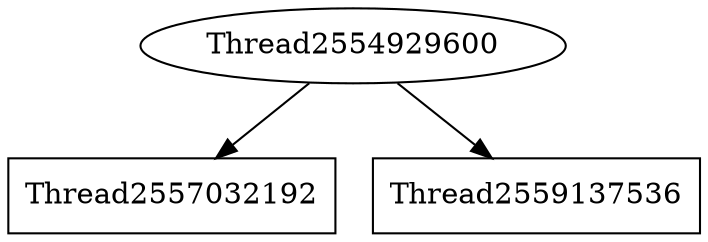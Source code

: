 digraph G {
graph[center=true];
Thread2554929600 -> Thread2557032192 [arrowhead=normal];
Thread2554929600 -> Thread2559137536 [arrowhead=normal];
Thread2557032192 [shape=box,color=black];
Thread2559137536 [shape=box,color=black];
}